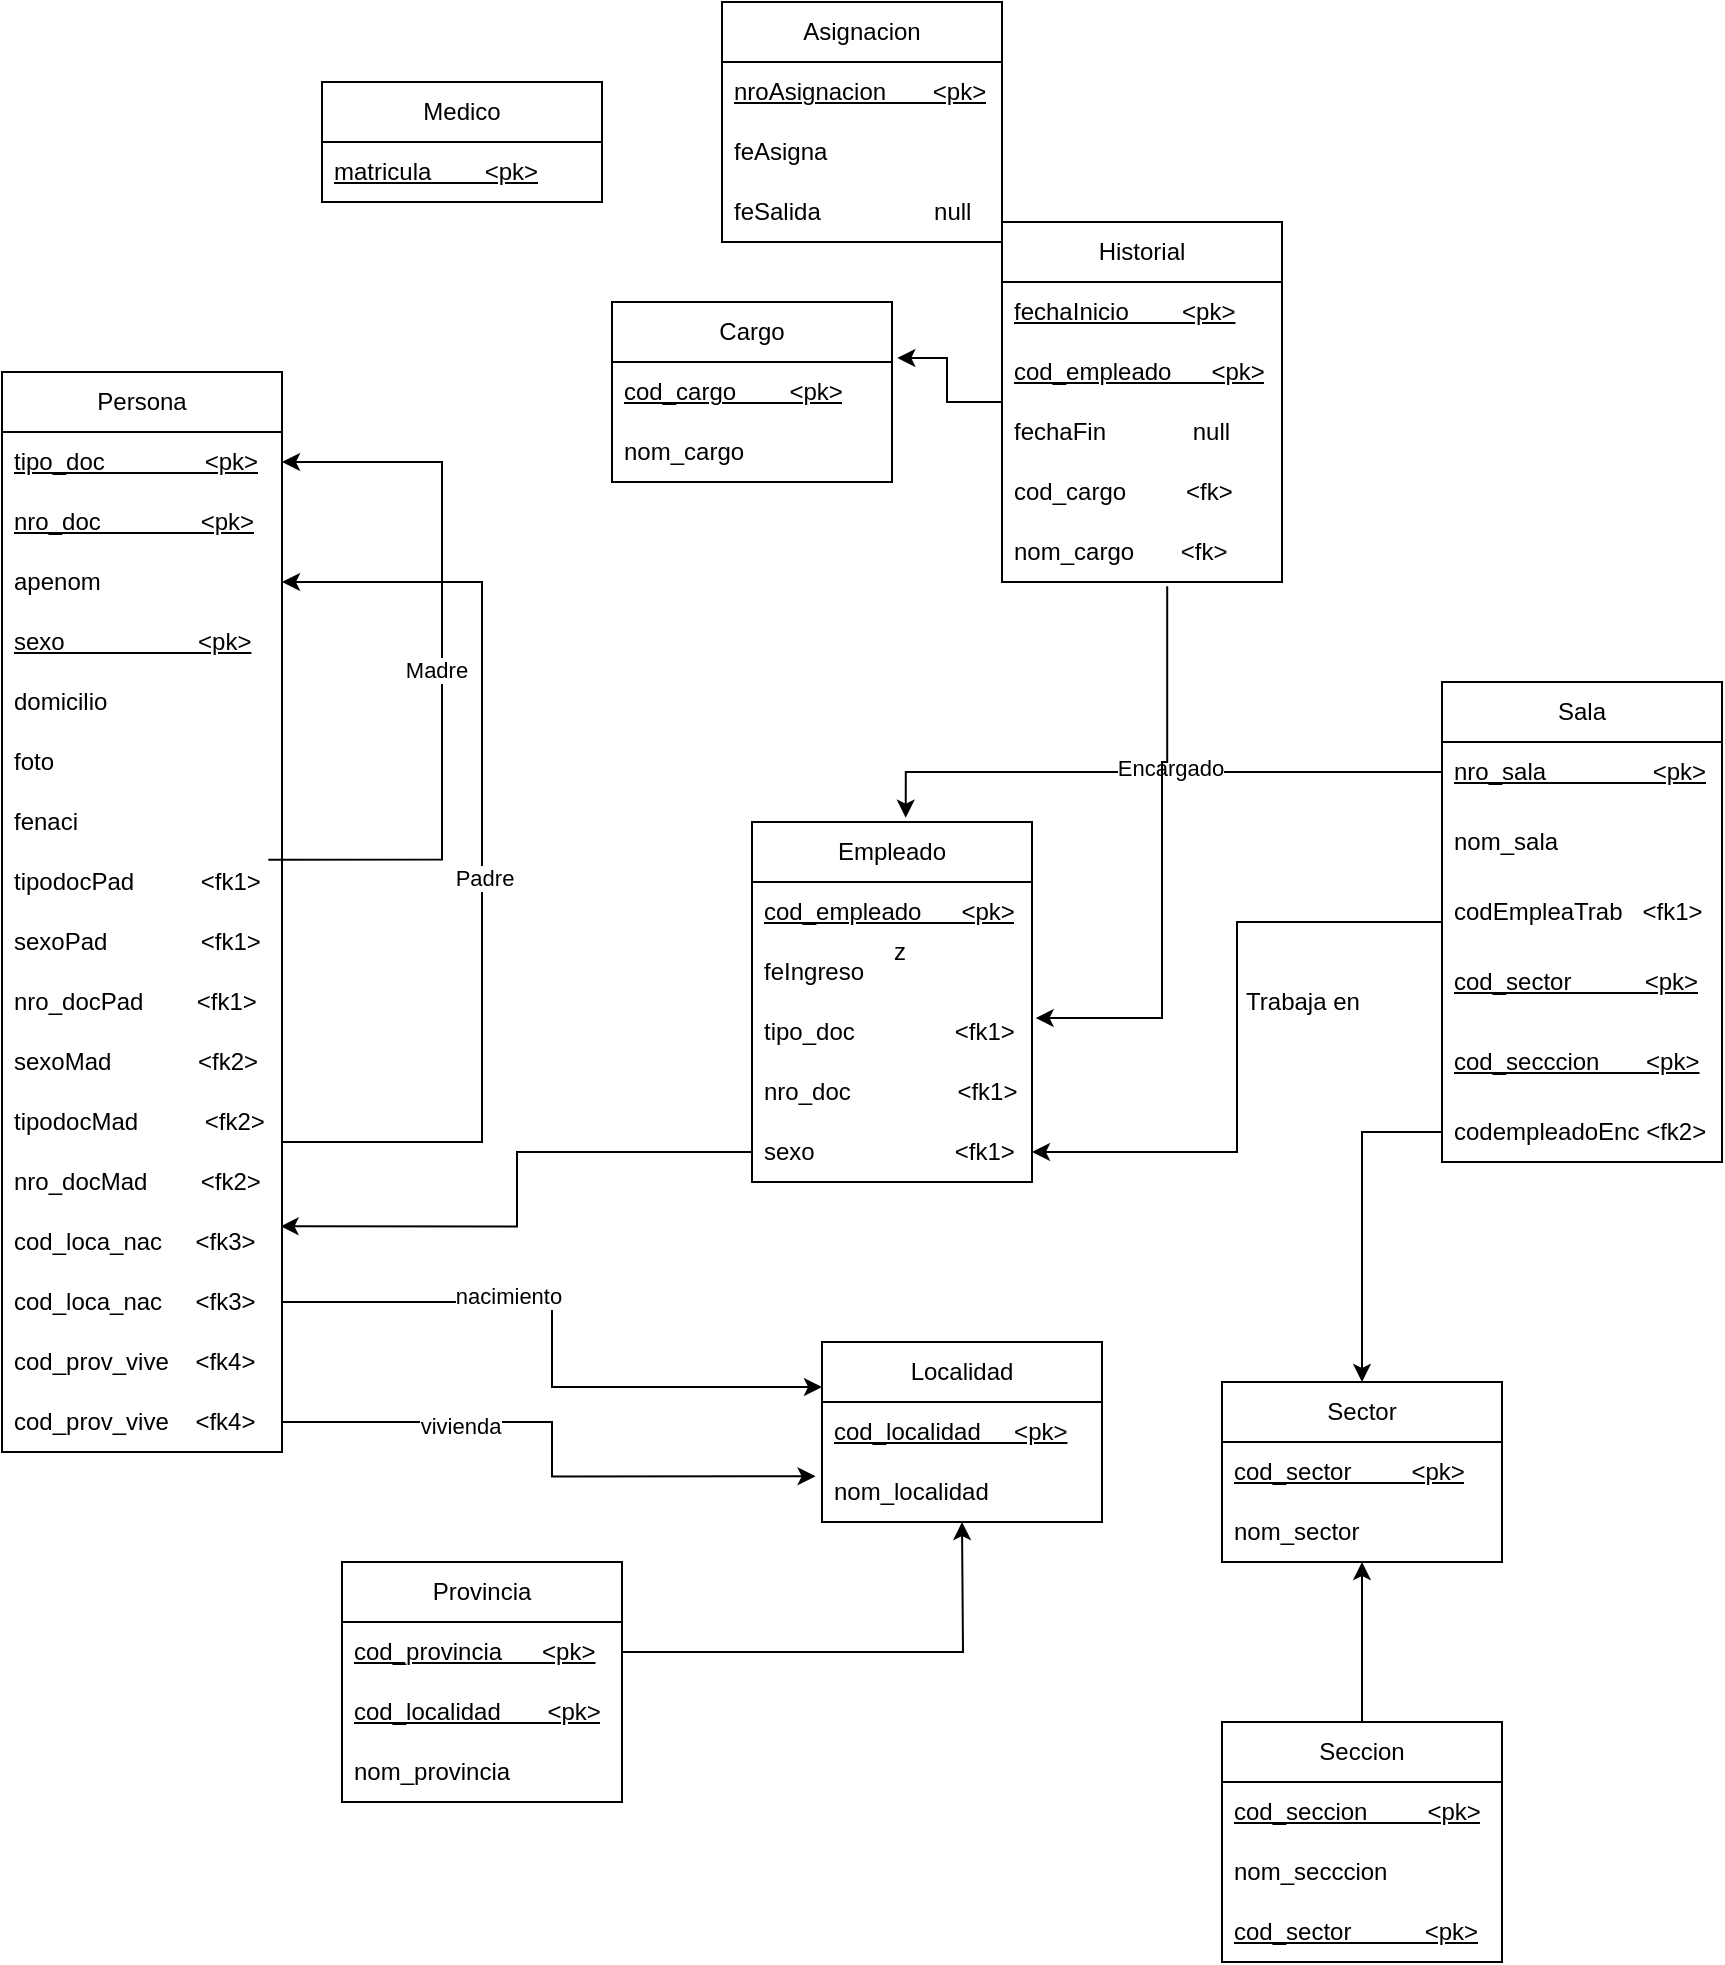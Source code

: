 <mxfile version="24.7.10">
  <diagram name="Page-1" id="NeXzABgdzLWMcUxf6TJ4">
    <mxGraphModel dx="619" dy="1787" grid="1" gridSize="10" guides="1" tooltips="1" connect="1" arrows="1" fold="1" page="1" pageScale="1" pageWidth="850" pageHeight="1100" math="0" shadow="0">
      <root>
        <mxCell id="0" />
        <mxCell id="1" parent="0" />
        <mxCell id="iPiUJ7y-ZK_TmdtgWhww-2" value="Persona" style="swimlane;fontStyle=0;childLayout=stackLayout;horizontal=1;startSize=30;horizontalStack=0;resizeParent=1;resizeParentMax=0;resizeLast=0;collapsible=1;marginBottom=0;whiteSpace=wrap;html=1;" vertex="1" parent="1">
          <mxGeometry x="50" y="85" width="140" height="540" as="geometry" />
        </mxCell>
        <mxCell id="iPiUJ7y-ZK_TmdtgWhww-3" value="&lt;u&gt;tipo_doc&amp;nbsp;&amp;nbsp;&amp;nbsp;&amp;nbsp;&amp;nbsp;&amp;nbsp; &amp;nbsp; &amp;nbsp; &amp;nbsp; &amp;nbsp; &amp;lt;pk&amp;gt;&lt;/u&gt;" style="text;strokeColor=none;fillColor=none;align=left;verticalAlign=middle;spacingLeft=4;spacingRight=4;overflow=hidden;points=[[0,0.5],[1,0.5]];portConstraint=eastwest;rotatable=0;whiteSpace=wrap;html=1;" vertex="1" parent="iPiUJ7y-ZK_TmdtgWhww-2">
          <mxGeometry y="30" width="140" height="30" as="geometry" />
        </mxCell>
        <mxCell id="iPiUJ7y-ZK_TmdtgWhww-4" value="&lt;u&gt;nro_doc&amp;nbsp;&amp;nbsp;&amp;nbsp;&amp;nbsp;&amp;nbsp;&amp;nbsp; &amp;nbsp; &amp;nbsp;&amp;nbsp; &amp;nbsp;&amp;nbsp; &amp;lt;pk&amp;gt;&lt;/u&gt;" style="text;strokeColor=none;fillColor=none;align=left;verticalAlign=middle;spacingLeft=4;spacingRight=4;overflow=hidden;points=[[0,0.5],[1,0.5]];portConstraint=eastwest;rotatable=0;whiteSpace=wrap;html=1;" vertex="1" parent="iPiUJ7y-ZK_TmdtgWhww-2">
          <mxGeometry y="60" width="140" height="30" as="geometry" />
        </mxCell>
        <mxCell id="iPiUJ7y-ZK_TmdtgWhww-11" value="apenom" style="text;strokeColor=none;fillColor=none;align=left;verticalAlign=middle;spacingLeft=4;spacingRight=4;overflow=hidden;points=[[0,0.5],[1,0.5]];portConstraint=eastwest;rotatable=0;whiteSpace=wrap;html=1;" vertex="1" parent="iPiUJ7y-ZK_TmdtgWhww-2">
          <mxGeometry y="90" width="140" height="30" as="geometry" />
        </mxCell>
        <mxCell id="iPiUJ7y-ZK_TmdtgWhww-5" value="&lt;u&gt;sexo&amp;nbsp;&amp;nbsp;&amp;nbsp;&amp;nbsp;&amp;nbsp;&amp;nbsp;&amp;nbsp;&amp;nbsp;&amp;nbsp;&amp;nbsp;&amp;nbsp;&amp;nbsp;&amp;nbsp; &amp;nbsp; &amp;nbsp; &amp;nbsp; &amp;lt;pk&amp;gt;&lt;/u&gt;" style="text;strokeColor=none;fillColor=none;align=left;verticalAlign=middle;spacingLeft=4;spacingRight=4;overflow=hidden;points=[[0,0.5],[1,0.5]];portConstraint=eastwest;rotatable=0;whiteSpace=wrap;html=1;" vertex="1" parent="iPiUJ7y-ZK_TmdtgWhww-2">
          <mxGeometry y="120" width="140" height="30" as="geometry" />
        </mxCell>
        <mxCell id="iPiUJ7y-ZK_TmdtgWhww-23" value="domicilio" style="text;strokeColor=none;fillColor=none;align=left;verticalAlign=middle;spacingLeft=4;spacingRight=4;overflow=hidden;points=[[0,0.5],[1,0.5]];portConstraint=eastwest;rotatable=0;whiteSpace=wrap;html=1;" vertex="1" parent="iPiUJ7y-ZK_TmdtgWhww-2">
          <mxGeometry y="150" width="140" height="30" as="geometry" />
        </mxCell>
        <mxCell id="iPiUJ7y-ZK_TmdtgWhww-25" value="foto" style="text;strokeColor=none;fillColor=none;align=left;verticalAlign=middle;spacingLeft=4;spacingRight=4;overflow=hidden;points=[[0,0.5],[1,0.5]];portConstraint=eastwest;rotatable=0;whiteSpace=wrap;html=1;" vertex="1" parent="iPiUJ7y-ZK_TmdtgWhww-2">
          <mxGeometry y="180" width="140" height="30" as="geometry" />
        </mxCell>
        <mxCell id="iPiUJ7y-ZK_TmdtgWhww-24" value="fenaci" style="text;strokeColor=none;fillColor=none;align=left;verticalAlign=middle;spacingLeft=4;spacingRight=4;overflow=hidden;points=[[0,0.5],[1,0.5]];portConstraint=eastwest;rotatable=0;whiteSpace=wrap;html=1;" vertex="1" parent="iPiUJ7y-ZK_TmdtgWhww-2">
          <mxGeometry y="210" width="140" height="30" as="geometry" />
        </mxCell>
        <mxCell id="iPiUJ7y-ZK_TmdtgWhww-26" value="tipodocPad &amp;nbsp;&amp;nbsp;&amp;nbsp;&amp;nbsp;&amp;nbsp;&amp;nbsp;&amp;nbsp;&amp;nbsp; &amp;lt;fk1&amp;gt;" style="text;strokeColor=none;fillColor=none;align=left;verticalAlign=middle;spacingLeft=4;spacingRight=4;overflow=hidden;points=[[0,0.5],[1,0.5]];portConstraint=eastwest;rotatable=0;whiteSpace=wrap;html=1;" vertex="1" parent="iPiUJ7y-ZK_TmdtgWhww-2">
          <mxGeometry y="240" width="140" height="30" as="geometry" />
        </mxCell>
        <mxCell id="iPiUJ7y-ZK_TmdtgWhww-28" value="sexoPad &amp;nbsp; &amp;nbsp; &amp;nbsp; &amp;nbsp; &amp;nbsp;&amp;nbsp;&amp;nbsp;&amp;nbsp; &amp;lt;fk1&amp;gt;" style="text;strokeColor=none;fillColor=none;align=left;verticalAlign=middle;spacingLeft=4;spacingRight=4;overflow=hidden;points=[[0,0.5],[1,0.5]];portConstraint=eastwest;rotatable=0;whiteSpace=wrap;html=1;" vertex="1" parent="iPiUJ7y-ZK_TmdtgWhww-2">
          <mxGeometry y="270" width="140" height="30" as="geometry" />
        </mxCell>
        <mxCell id="iPiUJ7y-ZK_TmdtgWhww-33" value="nro_docPad&amp;nbsp;&amp;nbsp;&amp;nbsp;&amp;nbsp;&amp;nbsp;&amp;nbsp;&amp;nbsp; &amp;lt;fk1&amp;gt;" style="text;strokeColor=none;fillColor=none;align=left;verticalAlign=middle;spacingLeft=4;spacingRight=4;overflow=hidden;points=[[0,0.5],[1,0.5]];portConstraint=eastwest;rotatable=0;whiteSpace=wrap;html=1;" vertex="1" parent="iPiUJ7y-ZK_TmdtgWhww-2">
          <mxGeometry y="300" width="140" height="30" as="geometry" />
        </mxCell>
        <mxCell id="iPiUJ7y-ZK_TmdtgWhww-32" value="sexoMad&amp;nbsp; &amp;nbsp; &amp;nbsp; &amp;nbsp; &amp;nbsp;&amp;nbsp;&amp;nbsp;&amp;nbsp; &amp;lt;fk2&amp;gt;" style="text;strokeColor=none;fillColor=none;align=left;verticalAlign=middle;spacingLeft=4;spacingRight=4;overflow=hidden;points=[[0,0.5],[1,0.5]];portConstraint=eastwest;rotatable=0;whiteSpace=wrap;html=1;" vertex="1" parent="iPiUJ7y-ZK_TmdtgWhww-2">
          <mxGeometry y="330" width="140" height="30" as="geometry" />
        </mxCell>
        <mxCell id="iPiUJ7y-ZK_TmdtgWhww-38" style="edgeStyle=orthogonalEdgeStyle;rounded=0;orthogonalLoop=1;jettySize=auto;html=1;entryX=1;entryY=0.5;entryDx=0;entryDy=0;exitX=1;exitY=0.5;exitDx=0;exitDy=0;" edge="1" parent="iPiUJ7y-ZK_TmdtgWhww-2" source="iPiUJ7y-ZK_TmdtgWhww-31" target="iPiUJ7y-ZK_TmdtgWhww-11">
          <mxGeometry relative="1" as="geometry">
            <Array as="points">
              <mxPoint x="140" y="385" />
              <mxPoint x="240" y="385" />
              <mxPoint x="240" y="105" />
            </Array>
          </mxGeometry>
        </mxCell>
        <mxCell id="iPiUJ7y-ZK_TmdtgWhww-40" value="Padre" style="edgeLabel;html=1;align=center;verticalAlign=middle;resizable=0;points=[];" vertex="1" connectable="0" parent="iPiUJ7y-ZK_TmdtgWhww-38">
          <mxGeometry x="-0.012" y="-1" relative="1" as="geometry">
            <mxPoint as="offset" />
          </mxGeometry>
        </mxCell>
        <mxCell id="iPiUJ7y-ZK_TmdtgWhww-31" value="tipodocMad &amp;nbsp;&amp;nbsp;&amp;nbsp;&amp;nbsp;&amp;nbsp;&amp;nbsp;&amp;nbsp;&amp;nbsp; &amp;lt;fk2&amp;gt;" style="text;strokeColor=none;fillColor=none;align=left;verticalAlign=middle;spacingLeft=4;spacingRight=4;overflow=hidden;points=[[0,0.5],[1,0.5]];portConstraint=eastwest;rotatable=0;whiteSpace=wrap;html=1;" vertex="1" parent="iPiUJ7y-ZK_TmdtgWhww-2">
          <mxGeometry y="360" width="140" height="30" as="geometry" />
        </mxCell>
        <mxCell id="iPiUJ7y-ZK_TmdtgWhww-27" value="nro_docMad &amp;nbsp;&amp;nbsp;&amp;nbsp;&amp;nbsp;&amp;nbsp;&amp;nbsp; &amp;lt;fk2&amp;gt;" style="text;strokeColor=none;fillColor=none;align=left;verticalAlign=middle;spacingLeft=4;spacingRight=4;overflow=hidden;points=[[0,0.5],[1,0.5]];portConstraint=eastwest;rotatable=0;whiteSpace=wrap;html=1;" vertex="1" parent="iPiUJ7y-ZK_TmdtgWhww-2">
          <mxGeometry y="390" width="140" height="30" as="geometry" />
        </mxCell>
        <mxCell id="iPiUJ7y-ZK_TmdtgWhww-39" style="edgeStyle=orthogonalEdgeStyle;rounded=0;orthogonalLoop=1;jettySize=auto;html=1;entryX=1;entryY=0.5;entryDx=0;entryDy=0;exitX=0.951;exitY=1.128;exitDx=0;exitDy=0;exitPerimeter=0;" edge="1" parent="iPiUJ7y-ZK_TmdtgWhww-2" source="iPiUJ7y-ZK_TmdtgWhww-24" target="iPiUJ7y-ZK_TmdtgWhww-3">
          <mxGeometry relative="1" as="geometry">
            <mxPoint x="150" y="385" as="sourcePoint" />
            <mxPoint x="150" y="115" as="targetPoint" />
            <Array as="points">
              <mxPoint x="220" y="244" />
              <mxPoint x="220" y="45" />
            </Array>
          </mxGeometry>
        </mxCell>
        <mxCell id="iPiUJ7y-ZK_TmdtgWhww-41" value="Madre" style="edgeLabel;html=1;align=center;verticalAlign=middle;resizable=0;points=[];" vertex="1" connectable="0" parent="iPiUJ7y-ZK_TmdtgWhww-39">
          <mxGeometry x="-0.005" y="3" relative="1" as="geometry">
            <mxPoint as="offset" />
          </mxGeometry>
        </mxCell>
        <mxCell id="iPiUJ7y-ZK_TmdtgWhww-48" value="cod_loca_nac&amp;nbsp;&amp;nbsp;&amp;nbsp;&amp;nbsp; &amp;lt;fk3&amp;gt;" style="text;strokeColor=none;fillColor=none;align=left;verticalAlign=middle;spacingLeft=4;spacingRight=4;overflow=hidden;points=[[0,0.5],[1,0.5]];portConstraint=eastwest;rotatable=0;whiteSpace=wrap;html=1;" vertex="1" parent="iPiUJ7y-ZK_TmdtgWhww-2">
          <mxGeometry y="420" width="140" height="30" as="geometry" />
        </mxCell>
        <mxCell id="iPiUJ7y-ZK_TmdtgWhww-49" value="cod_loca_nac&amp;nbsp;&amp;nbsp;&amp;nbsp;&amp;nbsp; &amp;lt;fk3&amp;gt;" style="text;strokeColor=none;fillColor=none;align=left;verticalAlign=middle;spacingLeft=4;spacingRight=4;overflow=hidden;points=[[0,0.5],[1,0.5]];portConstraint=eastwest;rotatable=0;whiteSpace=wrap;html=1;" vertex="1" parent="iPiUJ7y-ZK_TmdtgWhww-2">
          <mxGeometry y="450" width="140" height="30" as="geometry" />
        </mxCell>
        <mxCell id="iPiUJ7y-ZK_TmdtgWhww-50" value="cod_prov_vive &amp;nbsp;&amp;nbsp; &amp;lt;fk4&amp;gt;" style="text;strokeColor=none;fillColor=none;align=left;verticalAlign=middle;spacingLeft=4;spacingRight=4;overflow=hidden;points=[[0,0.5],[1,0.5]];portConstraint=eastwest;rotatable=0;whiteSpace=wrap;html=1;" vertex="1" parent="iPiUJ7y-ZK_TmdtgWhww-2">
          <mxGeometry y="480" width="140" height="30" as="geometry" />
        </mxCell>
        <mxCell id="iPiUJ7y-ZK_TmdtgWhww-45" value="cod_prov_vive &amp;nbsp;&amp;nbsp; &amp;lt;fk4&amp;gt;" style="text;strokeColor=none;fillColor=none;align=left;verticalAlign=middle;spacingLeft=4;spacingRight=4;overflow=hidden;points=[[0,0.5],[1,0.5]];portConstraint=eastwest;rotatable=0;whiteSpace=wrap;html=1;" vertex="1" parent="iPiUJ7y-ZK_TmdtgWhww-2">
          <mxGeometry y="510" width="140" height="30" as="geometry" />
        </mxCell>
        <mxCell id="iPiUJ7y-ZK_TmdtgWhww-6" value="&lt;div&gt;Cargo&lt;/div&gt;" style="swimlane;fontStyle=0;childLayout=stackLayout;horizontal=1;startSize=30;horizontalStack=0;resizeParent=1;resizeParentMax=0;resizeLast=0;collapsible=1;marginBottom=0;whiteSpace=wrap;html=1;" vertex="1" parent="1">
          <mxGeometry x="355" y="50" width="140" height="90" as="geometry" />
        </mxCell>
        <mxCell id="iPiUJ7y-ZK_TmdtgWhww-7" value="&lt;u&gt;cod_cargo&amp;nbsp;&amp;nbsp;&amp;nbsp;&amp;nbsp;&amp;nbsp;&amp;nbsp;&amp;nbsp; &amp;lt;pk&amp;gt;&lt;/u&gt;" style="text;strokeColor=none;fillColor=none;align=left;verticalAlign=middle;spacingLeft=4;spacingRight=4;overflow=hidden;points=[[0,0.5],[1,0.5]];portConstraint=eastwest;rotatable=0;whiteSpace=wrap;html=1;" vertex="1" parent="iPiUJ7y-ZK_TmdtgWhww-6">
          <mxGeometry y="30" width="140" height="30" as="geometry" />
        </mxCell>
        <mxCell id="iPiUJ7y-ZK_TmdtgWhww-8" value="&lt;div&gt;nom_cargo&lt;/div&gt;" style="text;strokeColor=none;fillColor=none;align=left;verticalAlign=middle;spacingLeft=4;spacingRight=4;overflow=hidden;points=[[0,0.5],[1,0.5]];portConstraint=eastwest;rotatable=0;whiteSpace=wrap;html=1;" vertex="1" parent="iPiUJ7y-ZK_TmdtgWhww-6">
          <mxGeometry y="60" width="140" height="30" as="geometry" />
        </mxCell>
        <mxCell id="iPiUJ7y-ZK_TmdtgWhww-10" value="Provincia" style="swimlane;fontStyle=0;childLayout=stackLayout;horizontal=1;startSize=30;horizontalStack=0;resizeParent=1;resizeParentMax=0;resizeLast=0;collapsible=1;marginBottom=0;whiteSpace=wrap;html=1;" vertex="1" parent="1">
          <mxGeometry x="220" y="680" width="140" height="120" as="geometry" />
        </mxCell>
        <mxCell id="iPiUJ7y-ZK_TmdtgWhww-42" style="edgeStyle=orthogonalEdgeStyle;rounded=0;orthogonalLoop=1;jettySize=auto;html=1;" edge="1" parent="iPiUJ7y-ZK_TmdtgWhww-10" source="iPiUJ7y-ZK_TmdtgWhww-12">
          <mxGeometry relative="1" as="geometry">
            <mxPoint x="310" y="-20" as="targetPoint" />
          </mxGeometry>
        </mxCell>
        <mxCell id="iPiUJ7y-ZK_TmdtgWhww-12" value="&lt;u&gt;cod_provincia&amp;nbsp;&amp;nbsp;&amp;nbsp;&amp;nbsp;&amp;nbsp; &amp;lt;pk&amp;gt;&lt;/u&gt;" style="text;strokeColor=none;fillColor=none;align=left;verticalAlign=middle;spacingLeft=4;spacingRight=4;overflow=hidden;points=[[0,0.5],[1,0.5]];portConstraint=eastwest;rotatable=0;whiteSpace=wrap;html=1;" vertex="1" parent="iPiUJ7y-ZK_TmdtgWhww-10">
          <mxGeometry y="30" width="140" height="30" as="geometry" />
        </mxCell>
        <mxCell id="iPiUJ7y-ZK_TmdtgWhww-13" value="&lt;u&gt;cod_localidad&amp;nbsp;&amp;nbsp;&amp;nbsp;&amp;nbsp;&amp;nbsp;&amp;nbsp; &amp;lt;pk&amp;gt;&lt;/u&gt;" style="text;strokeColor=none;fillColor=none;align=left;verticalAlign=middle;spacingLeft=4;spacingRight=4;overflow=hidden;points=[[0,0.5],[1,0.5]];portConstraint=eastwest;rotatable=0;whiteSpace=wrap;html=1;" vertex="1" parent="iPiUJ7y-ZK_TmdtgWhww-10">
          <mxGeometry y="60" width="140" height="30" as="geometry" />
        </mxCell>
        <mxCell id="iPiUJ7y-ZK_TmdtgWhww-44" value="nom_provincia" style="text;strokeColor=none;fillColor=none;align=left;verticalAlign=middle;spacingLeft=4;spacingRight=4;overflow=hidden;points=[[0,0.5],[1,0.5]];portConstraint=eastwest;rotatable=0;whiteSpace=wrap;html=1;" vertex="1" parent="iPiUJ7y-ZK_TmdtgWhww-10">
          <mxGeometry y="90" width="140" height="30" as="geometry" />
        </mxCell>
        <mxCell id="iPiUJ7y-ZK_TmdtgWhww-14" value="&lt;div&gt;Localidad&lt;/div&gt;" style="swimlane;fontStyle=0;childLayout=stackLayout;horizontal=1;startSize=30;horizontalStack=0;resizeParent=1;resizeParentMax=0;resizeLast=0;collapsible=1;marginBottom=0;whiteSpace=wrap;html=1;" vertex="1" parent="1">
          <mxGeometry x="460" y="570" width="140" height="90" as="geometry" />
        </mxCell>
        <mxCell id="iPiUJ7y-ZK_TmdtgWhww-15" value="&lt;u&gt;cod_localidad&amp;nbsp;&amp;nbsp;&amp;nbsp;&amp;nbsp; &amp;lt;pk&amp;gt;&lt;/u&gt;" style="text;strokeColor=none;fillColor=none;align=left;verticalAlign=middle;spacingLeft=4;spacingRight=4;overflow=hidden;points=[[0,0.5],[1,0.5]];portConstraint=eastwest;rotatable=0;whiteSpace=wrap;html=1;" vertex="1" parent="iPiUJ7y-ZK_TmdtgWhww-14">
          <mxGeometry y="30" width="140" height="30" as="geometry" />
        </mxCell>
        <mxCell id="iPiUJ7y-ZK_TmdtgWhww-16" value="nom_localidad" style="text;strokeColor=none;fillColor=none;align=left;verticalAlign=middle;spacingLeft=4;spacingRight=4;overflow=hidden;points=[[0,0.5],[1,0.5]];portConstraint=eastwest;rotatable=0;whiteSpace=wrap;html=1;" vertex="1" parent="iPiUJ7y-ZK_TmdtgWhww-14">
          <mxGeometry y="60" width="140" height="30" as="geometry" />
        </mxCell>
        <mxCell id="iPiUJ7y-ZK_TmdtgWhww-70" style="edgeStyle=orthogonalEdgeStyle;rounded=0;orthogonalLoop=1;jettySize=auto;html=1;entryX=1;entryY=0.5;entryDx=0;entryDy=0;" edge="1" parent="1" source="iPiUJ7y-ZK_TmdtgWhww-18" target="iPiUJ7y-ZK_TmdtgWhww-56">
          <mxGeometry relative="1" as="geometry">
            <mxPoint x="610" y="505" as="targetPoint" />
          </mxGeometry>
        </mxCell>
        <mxCell id="iPiUJ7y-ZK_TmdtgWhww-18" value="Sala" style="swimlane;fontStyle=0;childLayout=stackLayout;horizontal=1;startSize=30;horizontalStack=0;resizeParent=1;resizeParentMax=0;resizeLast=0;collapsible=1;marginBottom=0;whiteSpace=wrap;html=1;" vertex="1" parent="1">
          <mxGeometry x="770" y="240" width="140" height="240" as="geometry" />
        </mxCell>
        <mxCell id="iPiUJ7y-ZK_TmdtgWhww-19" value="&lt;u&gt;nro_sala&amp;nbsp;&amp;nbsp;&amp;nbsp;&amp;nbsp;&amp;nbsp;&amp;nbsp;&amp;nbsp;&amp;nbsp;&amp;nbsp;&amp;nbsp;&amp;nbsp;&amp;nbsp;&amp;nbsp;&amp;nbsp;&amp;nbsp; &amp;lt;pk&amp;gt;&lt;/u&gt;" style="text;strokeColor=none;fillColor=none;align=left;verticalAlign=middle;spacingLeft=4;spacingRight=4;overflow=hidden;points=[[0,0.5],[1,0.5]];portConstraint=eastwest;rotatable=0;whiteSpace=wrap;html=1;" vertex="1" parent="iPiUJ7y-ZK_TmdtgWhww-18">
          <mxGeometry y="30" width="140" height="30" as="geometry" />
        </mxCell>
        <mxCell id="iPiUJ7y-ZK_TmdtgWhww-73" value="nom_sala" style="text;strokeColor=none;fillColor=none;align=left;verticalAlign=middle;spacingLeft=4;spacingRight=4;overflow=hidden;points=[[0,0.5],[1,0.5]];portConstraint=eastwest;rotatable=0;whiteSpace=wrap;html=1;" vertex="1" parent="iPiUJ7y-ZK_TmdtgWhww-18">
          <mxGeometry y="60" width="140" height="40" as="geometry" />
        </mxCell>
        <mxCell id="iPiUJ7y-ZK_TmdtgWhww-20" value="codEmpleaTrab &amp;nbsp; &amp;lt;fk1&amp;gt;" style="text;strokeColor=none;fillColor=none;align=left;verticalAlign=middle;spacingLeft=4;spacingRight=4;overflow=hidden;points=[[0,0.5],[1,0.5]];portConstraint=eastwest;rotatable=0;whiteSpace=wrap;html=1;" vertex="1" parent="iPiUJ7y-ZK_TmdtgWhww-18">
          <mxGeometry y="100" width="140" height="30" as="geometry" />
        </mxCell>
        <mxCell id="iPiUJ7y-ZK_TmdtgWhww-82" value="&lt;u&gt;cod_sector&amp;nbsp;&amp;nbsp;&amp;nbsp;&amp;nbsp;&amp;nbsp;&amp;nbsp;&amp;nbsp;&amp;nbsp; &amp;nbsp; &amp;lt;pk&amp;gt;&lt;/u&gt;" style="text;strokeColor=none;fillColor=none;align=left;verticalAlign=middle;spacingLeft=4;spacingRight=4;overflow=hidden;points=[[0,0.5],[1,0.5]];portConstraint=eastwest;rotatable=0;whiteSpace=wrap;html=1;" vertex="1" parent="iPiUJ7y-ZK_TmdtgWhww-18">
          <mxGeometry y="130" width="140" height="40" as="geometry" />
        </mxCell>
        <mxCell id="iPiUJ7y-ZK_TmdtgWhww-83" value="&lt;u&gt;cod_secccion &amp;nbsp;&amp;nbsp;&amp;nbsp;&amp;nbsp;&amp;nbsp; &amp;lt;pk&amp;gt;&lt;/u&gt;" style="text;strokeColor=none;fillColor=none;align=left;verticalAlign=middle;spacingLeft=4;spacingRight=4;overflow=hidden;points=[[0,0.5],[1,0.5]];portConstraint=eastwest;rotatable=0;whiteSpace=wrap;html=1;" vertex="1" parent="iPiUJ7y-ZK_TmdtgWhww-18">
          <mxGeometry y="170" width="140" height="40" as="geometry" />
        </mxCell>
        <mxCell id="iPiUJ7y-ZK_TmdtgWhww-72" value="codempleadoEnc &amp;lt;fk2&amp;gt;" style="text;strokeColor=none;fillColor=none;align=left;verticalAlign=middle;spacingLeft=4;spacingRight=4;overflow=hidden;points=[[0,0.5],[1,0.5]];portConstraint=eastwest;rotatable=0;whiteSpace=wrap;html=1;" vertex="1" parent="iPiUJ7y-ZK_TmdtgWhww-18">
          <mxGeometry y="210" width="140" height="30" as="geometry" />
        </mxCell>
        <mxCell id="iPiUJ7y-ZK_TmdtgWhww-35" value="Empleado" style="swimlane;fontStyle=0;childLayout=stackLayout;horizontal=1;startSize=30;horizontalStack=0;resizeParent=1;resizeParentMax=0;resizeLast=0;collapsible=1;marginBottom=0;whiteSpace=wrap;html=1;" vertex="1" parent="1">
          <mxGeometry x="425" y="310" width="140" height="180" as="geometry" />
        </mxCell>
        <mxCell id="iPiUJ7y-ZK_TmdtgWhww-36" value="&lt;u&gt;cod_empleado &amp;nbsp;&amp;nbsp;&amp;nbsp;&amp;nbsp; &amp;lt;pk&amp;gt;&lt;/u&gt;" style="text;strokeColor=none;fillColor=none;align=left;verticalAlign=middle;spacingLeft=4;spacingRight=4;overflow=hidden;points=[[0,0.5],[1,0.5]];portConstraint=eastwest;rotatable=0;whiteSpace=wrap;html=1;" vertex="1" parent="iPiUJ7y-ZK_TmdtgWhww-35">
          <mxGeometry y="30" width="140" height="30" as="geometry" />
        </mxCell>
        <mxCell id="iPiUJ7y-ZK_TmdtgWhww-57" value="feIngreso" style="text;strokeColor=none;fillColor=none;align=left;verticalAlign=middle;spacingLeft=4;spacingRight=4;overflow=hidden;points=[[0,0.5],[1,0.5]];portConstraint=eastwest;rotatable=0;whiteSpace=wrap;html=1;" vertex="1" parent="iPiUJ7y-ZK_TmdtgWhww-35">
          <mxGeometry y="60" width="140" height="30" as="geometry" />
        </mxCell>
        <mxCell id="iPiUJ7y-ZK_TmdtgWhww-55" value="tipo_doc&amp;nbsp;&amp;nbsp;&amp;nbsp;&amp;nbsp;&amp;nbsp;&amp;nbsp;&amp;nbsp;&amp;nbsp;&amp;nbsp;&amp;nbsp;&amp;nbsp;&amp;nbsp;&amp;nbsp;&amp;nbsp; &amp;lt;fk1&amp;gt;" style="text;strokeColor=none;fillColor=none;align=left;verticalAlign=middle;spacingLeft=4;spacingRight=4;overflow=hidden;points=[[0,0.5],[1,0.5]];portConstraint=eastwest;rotatable=0;whiteSpace=wrap;html=1;" vertex="1" parent="iPiUJ7y-ZK_TmdtgWhww-35">
          <mxGeometry y="90" width="140" height="30" as="geometry" />
        </mxCell>
        <mxCell id="iPiUJ7y-ZK_TmdtgWhww-37" value="nro_doc&amp;nbsp; &amp;nbsp;&amp;nbsp;&amp;nbsp;&amp;nbsp;&amp;nbsp;&amp;nbsp;&amp;nbsp;&amp;nbsp;&amp;nbsp;&amp;nbsp;&amp;nbsp;&amp;nbsp;&amp;nbsp; &amp;lt;fk1&amp;gt;" style="text;strokeColor=none;fillColor=none;align=left;verticalAlign=middle;spacingLeft=4;spacingRight=4;overflow=hidden;points=[[0,0.5],[1,0.5]];portConstraint=eastwest;rotatable=0;whiteSpace=wrap;html=1;" vertex="1" parent="iPiUJ7y-ZK_TmdtgWhww-35">
          <mxGeometry y="120" width="140" height="30" as="geometry" />
        </mxCell>
        <mxCell id="iPiUJ7y-ZK_TmdtgWhww-56" value="sexo&amp;nbsp;&amp;nbsp;&amp;nbsp;&amp;nbsp;&amp;nbsp;&amp;nbsp;&amp;nbsp;&amp;nbsp;&amp;nbsp;&amp;nbsp;&amp;nbsp;&amp;nbsp;&amp;nbsp;&amp;nbsp;&amp;nbsp;&amp;nbsp;&amp;nbsp;&amp;nbsp;&amp;nbsp;&amp;nbsp; &amp;lt;fk1&amp;gt;" style="text;strokeColor=none;fillColor=none;align=left;verticalAlign=middle;spacingLeft=4;spacingRight=4;overflow=hidden;points=[[0,0.5],[1,0.5]];portConstraint=eastwest;rotatable=0;whiteSpace=wrap;html=1;" vertex="1" parent="iPiUJ7y-ZK_TmdtgWhww-35">
          <mxGeometry y="150" width="140" height="30" as="geometry" />
        </mxCell>
        <mxCell id="iPiUJ7y-ZK_TmdtgWhww-51" style="edgeStyle=orthogonalEdgeStyle;rounded=0;orthogonalLoop=1;jettySize=auto;html=1;entryX=0;entryY=0.25;entryDx=0;entryDy=0;" edge="1" parent="1" source="iPiUJ7y-ZK_TmdtgWhww-49" target="iPiUJ7y-ZK_TmdtgWhww-14">
          <mxGeometry relative="1" as="geometry" />
        </mxCell>
        <mxCell id="iPiUJ7y-ZK_TmdtgWhww-53" value="nacimiento" style="edgeLabel;html=1;align=center;verticalAlign=middle;resizable=0;points=[];" vertex="1" connectable="0" parent="iPiUJ7y-ZK_TmdtgWhww-51">
          <mxGeometry x="-0.279" y="3" relative="1" as="geometry">
            <mxPoint as="offset" />
          </mxGeometry>
        </mxCell>
        <mxCell id="iPiUJ7y-ZK_TmdtgWhww-52" style="edgeStyle=orthogonalEdgeStyle;rounded=0;orthogonalLoop=1;jettySize=auto;html=1;entryX=-0.023;entryY=0.239;entryDx=0;entryDy=0;entryPerimeter=0;" edge="1" parent="1" source="iPiUJ7y-ZK_TmdtgWhww-45" target="iPiUJ7y-ZK_TmdtgWhww-16">
          <mxGeometry relative="1" as="geometry" />
        </mxCell>
        <mxCell id="iPiUJ7y-ZK_TmdtgWhww-54" value="vivienda" style="edgeLabel;html=1;align=center;verticalAlign=middle;resizable=0;points=[];" vertex="1" connectable="0" parent="iPiUJ7y-ZK_TmdtgWhww-52">
          <mxGeometry x="-0.398" y="-2" relative="1" as="geometry">
            <mxPoint as="offset" />
          </mxGeometry>
        </mxCell>
        <mxCell id="iPiUJ7y-ZK_TmdtgWhww-58" style="edgeStyle=orthogonalEdgeStyle;rounded=0;orthogonalLoop=1;jettySize=auto;html=1;entryX=0.995;entryY=0.239;entryDx=0;entryDy=0;entryPerimeter=0;" edge="1" parent="1" source="iPiUJ7y-ZK_TmdtgWhww-56" target="iPiUJ7y-ZK_TmdtgWhww-48">
          <mxGeometry relative="1" as="geometry" />
        </mxCell>
        <mxCell id="iPiUJ7y-ZK_TmdtgWhww-59" value="Historial" style="swimlane;fontStyle=0;childLayout=stackLayout;horizontal=1;startSize=30;horizontalStack=0;resizeParent=1;resizeParentMax=0;resizeLast=0;collapsible=1;marginBottom=0;whiteSpace=wrap;html=1;" vertex="1" parent="1">
          <mxGeometry x="550" y="10" width="140" height="180" as="geometry" />
        </mxCell>
        <mxCell id="iPiUJ7y-ZK_TmdtgWhww-60" value="&lt;u&gt;fechaInicio &amp;nbsp;&amp;nbsp;&amp;nbsp;&amp;nbsp;&amp;nbsp;&amp;nbsp; &amp;lt;pk&amp;gt;&lt;/u&gt;" style="text;strokeColor=none;fillColor=none;align=left;verticalAlign=middle;spacingLeft=4;spacingRight=4;overflow=hidden;points=[[0,0.5],[1,0.5]];portConstraint=eastwest;rotatable=0;whiteSpace=wrap;html=1;" vertex="1" parent="iPiUJ7y-ZK_TmdtgWhww-59">
          <mxGeometry y="30" width="140" height="30" as="geometry" />
        </mxCell>
        <mxCell id="iPiUJ7y-ZK_TmdtgWhww-85" value="&lt;u&gt;cod_empleado &amp;nbsp;&amp;nbsp;&amp;nbsp;&amp;nbsp; &amp;lt;pk&amp;gt;&lt;/u&gt;" style="text;strokeColor=none;fillColor=none;align=left;verticalAlign=middle;spacingLeft=4;spacingRight=4;overflow=hidden;points=[[0,0.5],[1,0.5]];portConstraint=eastwest;rotatable=0;whiteSpace=wrap;html=1;" vertex="1" parent="iPiUJ7y-ZK_TmdtgWhww-59">
          <mxGeometry y="60" width="140" height="30" as="geometry" />
        </mxCell>
        <mxCell id="iPiUJ7y-ZK_TmdtgWhww-66" value="fechaFin&amp;nbsp;&amp;nbsp;&amp;nbsp;&amp;nbsp;&amp;nbsp;&amp;nbsp;&amp;nbsp;&amp;nbsp;&amp;nbsp;&amp;nbsp;&amp;nbsp;&amp;nbsp; null" style="text;strokeColor=none;fillColor=none;align=left;verticalAlign=middle;spacingLeft=4;spacingRight=4;overflow=hidden;points=[[0,0.5],[1,0.5]];portConstraint=eastwest;rotatable=0;whiteSpace=wrap;html=1;" vertex="1" parent="iPiUJ7y-ZK_TmdtgWhww-59">
          <mxGeometry y="90" width="140" height="30" as="geometry" />
        </mxCell>
        <mxCell id="iPiUJ7y-ZK_TmdtgWhww-61" value="cod_cargo&amp;nbsp;&amp;nbsp;&amp;nbsp;&amp;nbsp;&amp;nbsp;&amp;nbsp;&amp;nbsp;&amp;nbsp; &amp;lt;fk&amp;gt;" style="text;strokeColor=none;fillColor=none;align=left;verticalAlign=middle;spacingLeft=4;spacingRight=4;overflow=hidden;points=[[0,0.5],[1,0.5]];portConstraint=eastwest;rotatable=0;whiteSpace=wrap;html=1;" vertex="1" parent="iPiUJ7y-ZK_TmdtgWhww-59">
          <mxGeometry y="120" width="140" height="30" as="geometry" />
        </mxCell>
        <mxCell id="iPiUJ7y-ZK_TmdtgWhww-67" value="nom_cargo&amp;nbsp;&amp;nbsp;&amp;nbsp;&amp;nbsp;&amp;nbsp;&amp;nbsp; &amp;lt;fk&amp;gt;" style="text;strokeColor=none;fillColor=none;align=left;verticalAlign=middle;spacingLeft=4;spacingRight=4;overflow=hidden;points=[[0,0.5],[1,0.5]];portConstraint=eastwest;rotatable=0;whiteSpace=wrap;html=1;" vertex="1" parent="iPiUJ7y-ZK_TmdtgWhww-59">
          <mxGeometry y="150" width="140" height="30" as="geometry" />
        </mxCell>
        <mxCell id="iPiUJ7y-ZK_TmdtgWhww-65" style="edgeStyle=orthogonalEdgeStyle;rounded=0;orthogonalLoop=1;jettySize=auto;html=1;entryX=1.019;entryY=-0.067;entryDx=0;entryDy=0;entryPerimeter=0;" edge="1" parent="1" source="iPiUJ7y-ZK_TmdtgWhww-59" target="iPiUJ7y-ZK_TmdtgWhww-7">
          <mxGeometry relative="1" as="geometry" />
        </mxCell>
        <mxCell id="iPiUJ7y-ZK_TmdtgWhww-68" style="edgeStyle=orthogonalEdgeStyle;rounded=0;orthogonalLoop=1;jettySize=auto;html=1;entryX=0.549;entryY=-0.012;entryDx=0;entryDy=0;entryPerimeter=0;" edge="1" parent="1" source="iPiUJ7y-ZK_TmdtgWhww-19" target="iPiUJ7y-ZK_TmdtgWhww-35">
          <mxGeometry relative="1" as="geometry" />
        </mxCell>
        <mxCell id="iPiUJ7y-ZK_TmdtgWhww-69" value="Encargado" style="edgeLabel;html=1;align=center;verticalAlign=middle;resizable=0;points=[];" vertex="1" connectable="0" parent="iPiUJ7y-ZK_TmdtgWhww-68">
          <mxGeometry x="-0.063" y="-2" relative="1" as="geometry">
            <mxPoint as="offset" />
          </mxGeometry>
        </mxCell>
        <mxCell id="iPiUJ7y-ZK_TmdtgWhww-71" value="Trabaja en" style="text;html=1;align=center;verticalAlign=middle;resizable=0;points=[];autosize=1;strokeColor=none;fillColor=none;" vertex="1" parent="1">
          <mxGeometry x="660" y="385" width="80" height="30" as="geometry" />
        </mxCell>
        <mxCell id="iPiUJ7y-ZK_TmdtgWhww-74" value="Sector" style="swimlane;fontStyle=0;childLayout=stackLayout;horizontal=1;startSize=30;horizontalStack=0;resizeParent=1;resizeParentMax=0;resizeLast=0;collapsible=1;marginBottom=0;whiteSpace=wrap;html=1;" vertex="1" parent="1">
          <mxGeometry x="660" y="590" width="140" height="90" as="geometry" />
        </mxCell>
        <mxCell id="iPiUJ7y-ZK_TmdtgWhww-75" value="&lt;u&gt;cod_sector &amp;nbsp; &amp;nbsp;&amp;nbsp; &amp;nbsp;&amp;nbsp; &amp;lt;pk&amp;gt;&lt;/u&gt;" style="text;strokeColor=none;fillColor=none;align=left;verticalAlign=middle;spacingLeft=4;spacingRight=4;overflow=hidden;points=[[0,0.5],[1,0.5]];portConstraint=eastwest;rotatable=0;whiteSpace=wrap;html=1;" vertex="1" parent="iPiUJ7y-ZK_TmdtgWhww-74">
          <mxGeometry y="30" width="140" height="30" as="geometry" />
        </mxCell>
        <mxCell id="iPiUJ7y-ZK_TmdtgWhww-76" value="nom_sector" style="text;strokeColor=none;fillColor=none;align=left;verticalAlign=middle;spacingLeft=4;spacingRight=4;overflow=hidden;points=[[0,0.5],[1,0.5]];portConstraint=eastwest;rotatable=0;whiteSpace=wrap;html=1;" vertex="1" parent="iPiUJ7y-ZK_TmdtgWhww-74">
          <mxGeometry y="60" width="140" height="30" as="geometry" />
        </mxCell>
        <mxCell id="iPiUJ7y-ZK_TmdtgWhww-81" style="edgeStyle=orthogonalEdgeStyle;rounded=0;orthogonalLoop=1;jettySize=auto;html=1;" edge="1" parent="1" source="iPiUJ7y-ZK_TmdtgWhww-77">
          <mxGeometry relative="1" as="geometry">
            <mxPoint x="730" y="680" as="targetPoint" />
          </mxGeometry>
        </mxCell>
        <mxCell id="iPiUJ7y-ZK_TmdtgWhww-77" value="Seccion" style="swimlane;fontStyle=0;childLayout=stackLayout;horizontal=1;startSize=30;horizontalStack=0;resizeParent=1;resizeParentMax=0;resizeLast=0;collapsible=1;marginBottom=0;whiteSpace=wrap;html=1;" vertex="1" parent="1">
          <mxGeometry x="660" y="760" width="140" height="120" as="geometry" />
        </mxCell>
        <mxCell id="iPiUJ7y-ZK_TmdtgWhww-78" value="&lt;u&gt;cod_seccion &amp;nbsp; &amp;nbsp;&amp;nbsp; &amp;nbsp;&amp;nbsp; &amp;lt;pk&amp;gt;&lt;/u&gt;" style="text;strokeColor=none;fillColor=none;align=left;verticalAlign=middle;spacingLeft=4;spacingRight=4;overflow=hidden;points=[[0,0.5],[1,0.5]];portConstraint=eastwest;rotatable=0;whiteSpace=wrap;html=1;" vertex="1" parent="iPiUJ7y-ZK_TmdtgWhww-77">
          <mxGeometry y="30" width="140" height="30" as="geometry" />
        </mxCell>
        <mxCell id="iPiUJ7y-ZK_TmdtgWhww-80" value="nom_secccion" style="text;strokeColor=none;fillColor=none;align=left;verticalAlign=middle;spacingLeft=4;spacingRight=4;overflow=hidden;points=[[0,0.5],[1,0.5]];portConstraint=eastwest;rotatable=0;whiteSpace=wrap;html=1;" vertex="1" parent="iPiUJ7y-ZK_TmdtgWhww-77">
          <mxGeometry y="60" width="140" height="30" as="geometry" />
        </mxCell>
        <mxCell id="iPiUJ7y-ZK_TmdtgWhww-79" value="&lt;u&gt;cod_sector&amp;nbsp;&amp;nbsp;&amp;nbsp;&amp;nbsp;&amp;nbsp;&amp;nbsp;&amp;nbsp;&amp;nbsp;&amp;nbsp;&amp;nbsp; &amp;lt;pk&amp;gt;&lt;/u&gt;" style="text;strokeColor=none;fillColor=none;align=left;verticalAlign=middle;spacingLeft=4;spacingRight=4;overflow=hidden;points=[[0,0.5],[1,0.5]];portConstraint=eastwest;rotatable=0;whiteSpace=wrap;html=1;" vertex="1" parent="iPiUJ7y-ZK_TmdtgWhww-77">
          <mxGeometry y="90" width="140" height="30" as="geometry" />
        </mxCell>
        <mxCell id="iPiUJ7y-ZK_TmdtgWhww-84" style="edgeStyle=orthogonalEdgeStyle;rounded=0;orthogonalLoop=1;jettySize=auto;html=1;entryX=1.013;entryY=0.267;entryDx=0;entryDy=0;entryPerimeter=0;exitX=0.59;exitY=1.072;exitDx=0;exitDy=0;exitPerimeter=0;" edge="1" parent="1" source="iPiUJ7y-ZK_TmdtgWhww-67" target="iPiUJ7y-ZK_TmdtgWhww-55">
          <mxGeometry relative="1" as="geometry">
            <Array as="points">
              <mxPoint x="633" y="280" />
              <mxPoint x="630" y="280" />
              <mxPoint x="630" y="408" />
            </Array>
          </mxGeometry>
        </mxCell>
        <mxCell id="iPiUJ7y-ZK_TmdtgWhww-87" style="edgeStyle=orthogonalEdgeStyle;rounded=0;orthogonalLoop=1;jettySize=auto;html=1;" edge="1" parent="1" source="iPiUJ7y-ZK_TmdtgWhww-72" target="iPiUJ7y-ZK_TmdtgWhww-74">
          <mxGeometry relative="1" as="geometry" />
        </mxCell>
        <mxCell id="iPiUJ7y-ZK_TmdtgWhww-88" value="z" style="text;strokeColor=none;fillColor=none;align=left;verticalAlign=middle;spacingLeft=4;spacingRight=4;overflow=hidden;points=[[0,0.5],[1,0.5]];portConstraint=eastwest;rotatable=0;whiteSpace=wrap;html=1;" vertex="1" parent="1">
          <mxGeometry x="490" y="360" width="140" height="30" as="geometry" />
        </mxCell>
        <mxCell id="iPiUJ7y-ZK_TmdtgWhww-89" value="Medico" style="swimlane;fontStyle=0;childLayout=stackLayout;horizontal=1;startSize=30;horizontalStack=0;resizeParent=1;resizeParentMax=0;resizeLast=0;collapsible=1;marginBottom=0;whiteSpace=wrap;html=1;" vertex="1" parent="1">
          <mxGeometry x="210" y="-60" width="140" height="60" as="geometry" />
        </mxCell>
        <mxCell id="iPiUJ7y-ZK_TmdtgWhww-90" value="&lt;u&gt;matricula &amp;nbsp;&amp;nbsp;&amp;nbsp;&amp;nbsp;&amp;nbsp;&amp;nbsp; &amp;lt;pk&amp;gt;&lt;/u&gt;" style="text;strokeColor=none;fillColor=none;align=left;verticalAlign=middle;spacingLeft=4;spacingRight=4;overflow=hidden;points=[[0,0.5],[1,0.5]];portConstraint=eastwest;rotatable=0;whiteSpace=wrap;html=1;" vertex="1" parent="iPiUJ7y-ZK_TmdtgWhww-89">
          <mxGeometry y="30" width="140" height="30" as="geometry" />
        </mxCell>
        <mxCell id="iPiUJ7y-ZK_TmdtgWhww-92" value="Asignacion" style="swimlane;fontStyle=0;childLayout=stackLayout;horizontal=1;startSize=30;horizontalStack=0;resizeParent=1;resizeParentMax=0;resizeLast=0;collapsible=1;marginBottom=0;whiteSpace=wrap;html=1;" vertex="1" parent="1">
          <mxGeometry x="410" y="-100" width="140" height="120" as="geometry" />
        </mxCell>
        <mxCell id="iPiUJ7y-ZK_TmdtgWhww-93" value="&lt;u&gt;nroAsignacion&amp;nbsp;&amp;nbsp;&amp;nbsp;&amp;nbsp;&amp;nbsp;&amp;nbsp; &amp;lt;pk&amp;gt;&lt;/u&gt;" style="text;strokeColor=none;fillColor=none;align=left;verticalAlign=middle;spacingLeft=4;spacingRight=4;overflow=hidden;points=[[0,0.5],[1,0.5]];portConstraint=eastwest;rotatable=0;whiteSpace=wrap;html=1;" vertex="1" parent="iPiUJ7y-ZK_TmdtgWhww-92">
          <mxGeometry y="30" width="140" height="30" as="geometry" />
        </mxCell>
        <mxCell id="iPiUJ7y-ZK_TmdtgWhww-94" value="feAsigna&amp;nbsp;&amp;nbsp;&amp;nbsp;&amp;nbsp; " style="text;strokeColor=none;fillColor=none;align=left;verticalAlign=middle;spacingLeft=4;spacingRight=4;overflow=hidden;points=[[0,0.5],[1,0.5]];portConstraint=eastwest;rotatable=0;whiteSpace=wrap;html=1;" vertex="1" parent="iPiUJ7y-ZK_TmdtgWhww-92">
          <mxGeometry y="60" width="140" height="30" as="geometry" />
        </mxCell>
        <mxCell id="iPiUJ7y-ZK_TmdtgWhww-95" value="feSalida&amp;nbsp;&amp;nbsp;&amp;nbsp;&amp;nbsp;&amp;nbsp;&amp;nbsp;&amp;nbsp;&amp;nbsp;&amp;nbsp;&amp;nbsp;&amp;nbsp;&amp;nbsp;&amp;nbsp;&amp;nbsp;&amp;nbsp;&amp;nbsp; null" style="text;strokeColor=none;fillColor=none;align=left;verticalAlign=middle;spacingLeft=4;spacingRight=4;overflow=hidden;points=[[0,0.5],[1,0.5]];portConstraint=eastwest;rotatable=0;whiteSpace=wrap;html=1;" vertex="1" parent="iPiUJ7y-ZK_TmdtgWhww-92">
          <mxGeometry y="90" width="140" height="30" as="geometry" />
        </mxCell>
      </root>
    </mxGraphModel>
  </diagram>
</mxfile>

